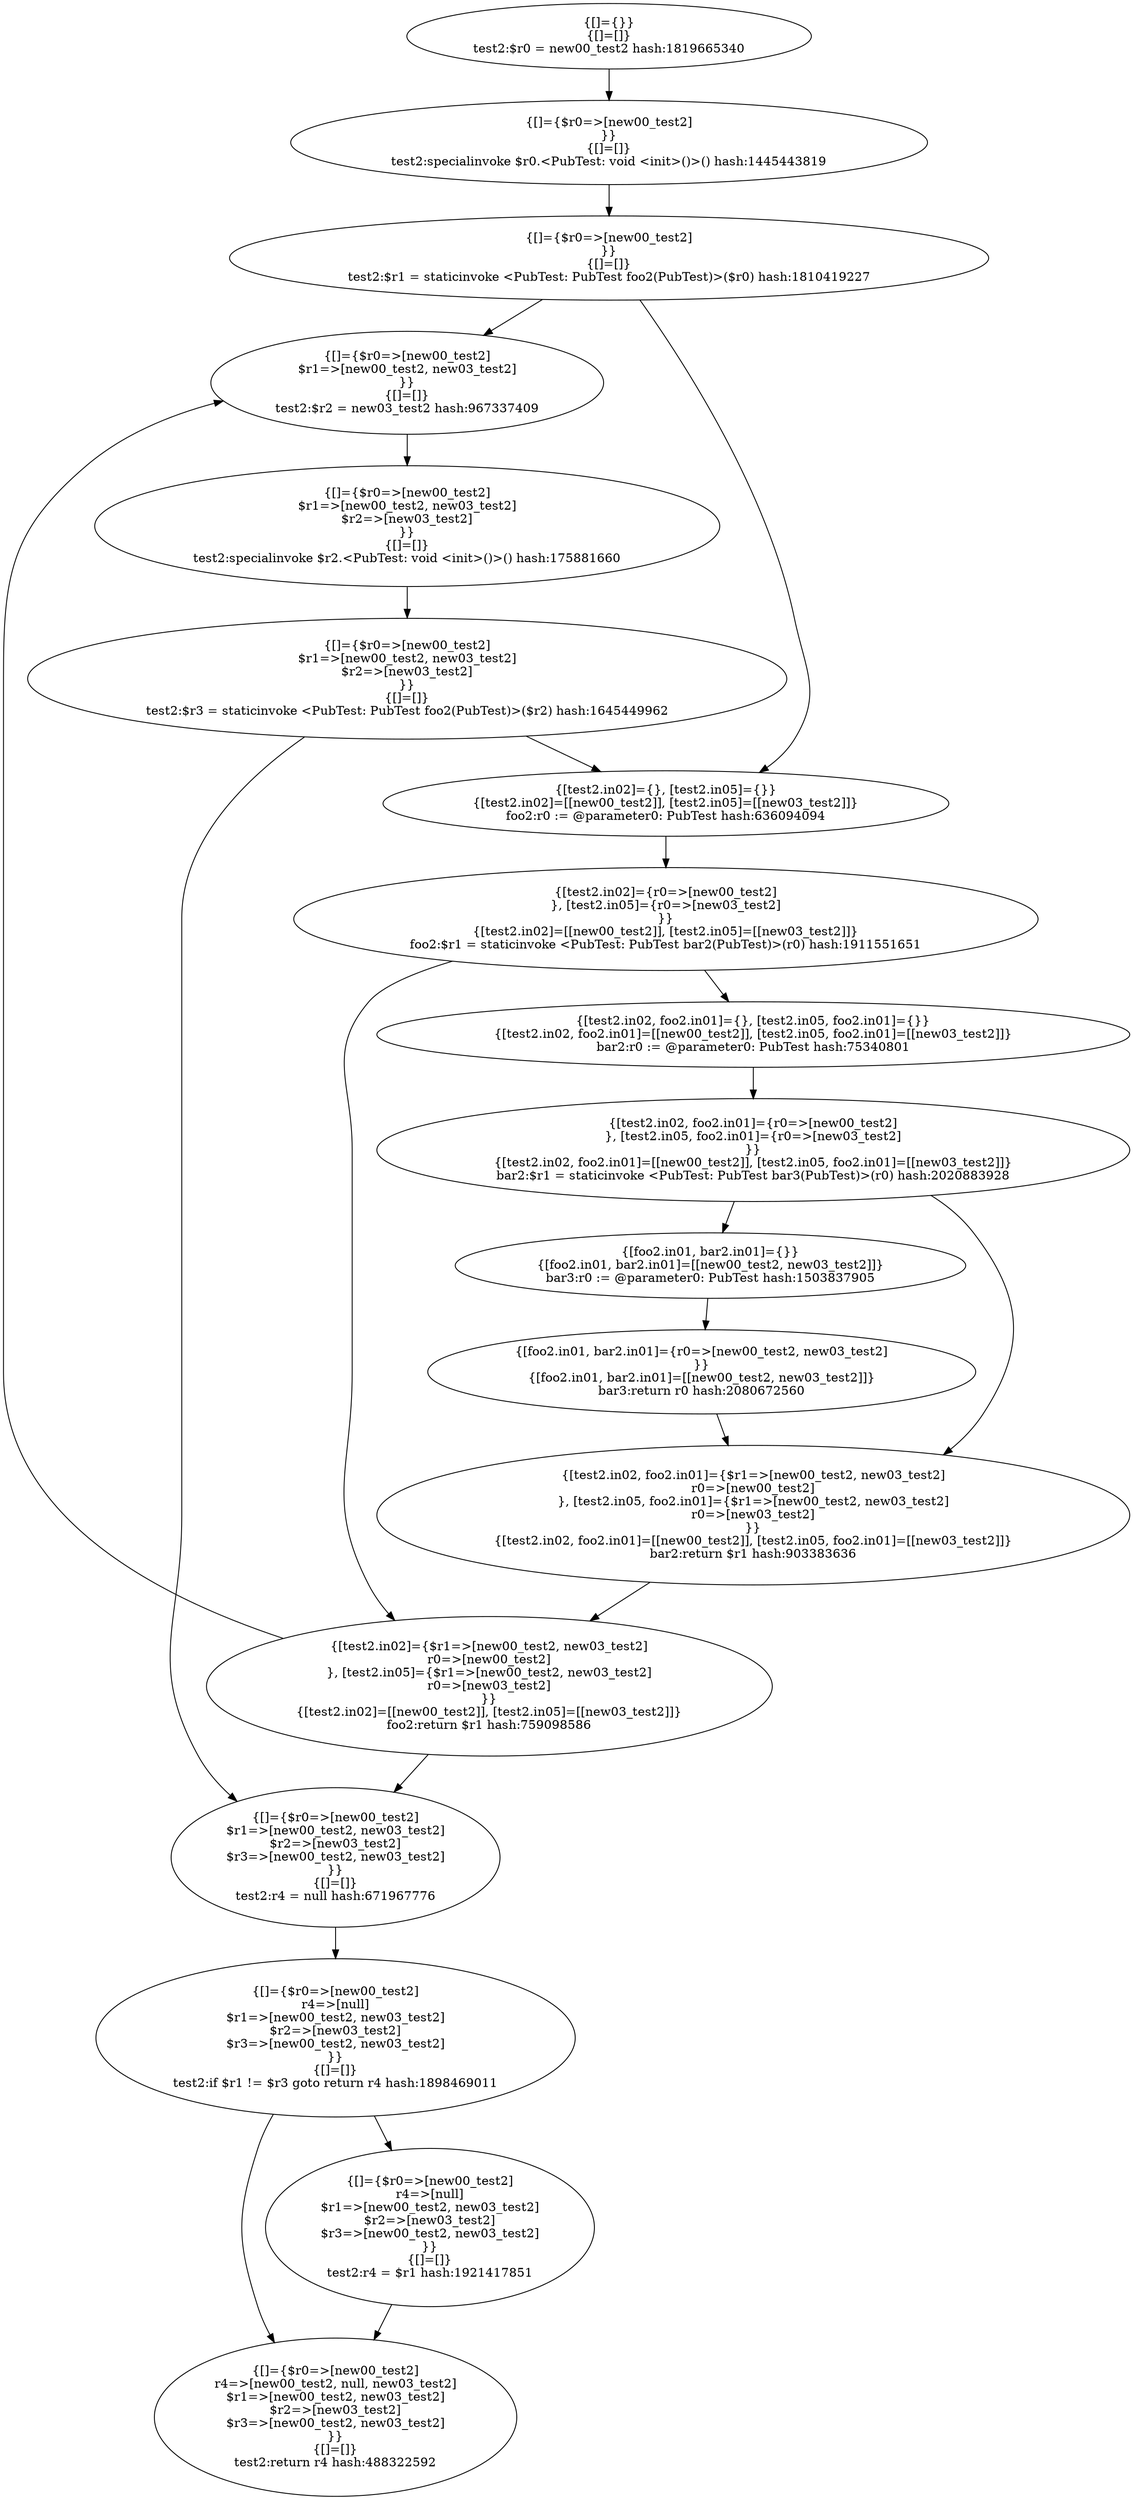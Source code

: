 digraph "./target1-pub/PubTest.test2" {
    "{[]={}}
{[]=[]}
test2:$r0 = new00_test2 hash:1819665340";
    "{[]={$r0=>[new00_test2]
}}
{[]=[]}
test2:specialinvoke $r0.<PubTest: void <init>()>() hash:1445443819";
    "{[]={$r0=>[new00_test2]
}}
{[]=[]}
test2:$r1 = staticinvoke <PubTest: PubTest foo2(PubTest)>($r0) hash:1810419227";
    "{[]={$r0=>[new00_test2]
$r1=>[new00_test2, new03_test2]
}}
{[]=[]}
test2:$r2 = new03_test2 hash:967337409";
    "{[]={$r0=>[new00_test2]
$r1=>[new00_test2, new03_test2]
$r2=>[new03_test2]
}}
{[]=[]}
test2:specialinvoke $r2.<PubTest: void <init>()>() hash:175881660";
    "{[]={$r0=>[new00_test2]
$r1=>[new00_test2, new03_test2]
$r2=>[new03_test2]
}}
{[]=[]}
test2:$r3 = staticinvoke <PubTest: PubTest foo2(PubTest)>($r2) hash:1645449962";
    "{[]={$r0=>[new00_test2]
$r1=>[new00_test2, new03_test2]
$r2=>[new03_test2]
$r3=>[new00_test2, new03_test2]
}}
{[]=[]}
test2:r4 = null hash:671967776";
    "{[]={$r0=>[new00_test2]
r4=>[null]
$r1=>[new00_test2, new03_test2]
$r2=>[new03_test2]
$r3=>[new00_test2, new03_test2]
}}
{[]=[]}
test2:if $r1 != $r3 goto return r4 hash:1898469011";
    "{[]={$r0=>[new00_test2]
r4=>[null]
$r1=>[new00_test2, new03_test2]
$r2=>[new03_test2]
$r3=>[new00_test2, new03_test2]
}}
{[]=[]}
test2:r4 = $r1 hash:1921417851";
    "{[]={$r0=>[new00_test2]
r4=>[new00_test2, null, new03_test2]
$r1=>[new00_test2, new03_test2]
$r2=>[new03_test2]
$r3=>[new00_test2, new03_test2]
}}
{[]=[]}
test2:return r4 hash:488322592";
    "{[test2.in02]={}, [test2.in05]={}}
{[test2.in02]=[[new00_test2]], [test2.in05]=[[new03_test2]]}
foo2:r0 := @parameter0: PubTest hash:636094094";
    "{[test2.in02]={r0=>[new00_test2]
}, [test2.in05]={r0=>[new03_test2]
}}
{[test2.in02]=[[new00_test2]], [test2.in05]=[[new03_test2]]}
foo2:$r1 = staticinvoke <PubTest: PubTest bar2(PubTest)>(r0) hash:1911551651";
    "{[test2.in02]={$r1=>[new00_test2, new03_test2]
r0=>[new00_test2]
}, [test2.in05]={$r1=>[new00_test2, new03_test2]
r0=>[new03_test2]
}}
{[test2.in02]=[[new00_test2]], [test2.in05]=[[new03_test2]]}
foo2:return $r1 hash:759098586";
    "{[test2.in02, foo2.in01]={}, [test2.in05, foo2.in01]={}}
{[test2.in02, foo2.in01]=[[new00_test2]], [test2.in05, foo2.in01]=[[new03_test2]]}
bar2:r0 := @parameter0: PubTest hash:75340801";
    "{[test2.in02, foo2.in01]={r0=>[new00_test2]
}, [test2.in05, foo2.in01]={r0=>[new03_test2]
}}
{[test2.in02, foo2.in01]=[[new00_test2]], [test2.in05, foo2.in01]=[[new03_test2]]}
bar2:$r1 = staticinvoke <PubTest: PubTest bar3(PubTest)>(r0) hash:2020883928";
    "{[test2.in02, foo2.in01]={$r1=>[new00_test2, new03_test2]
r0=>[new00_test2]
}, [test2.in05, foo2.in01]={$r1=>[new00_test2, new03_test2]
r0=>[new03_test2]
}}
{[test2.in02, foo2.in01]=[[new00_test2]], [test2.in05, foo2.in01]=[[new03_test2]]}
bar2:return $r1 hash:903383636";
    "{[foo2.in01, bar2.in01]={}}
{[foo2.in01, bar2.in01]=[[new00_test2, new03_test2]]}
bar3:r0 := @parameter0: PubTest hash:1503837905";
    "{[foo2.in01, bar2.in01]={r0=>[new00_test2, new03_test2]
}}
{[foo2.in01, bar2.in01]=[[new00_test2, new03_test2]]}
bar3:return r0 hash:2080672560";
    "{[]={}}
{[]=[]}
test2:$r0 = new00_test2 hash:1819665340"->"{[]={$r0=>[new00_test2]
}}
{[]=[]}
test2:specialinvoke $r0.<PubTest: void <init>()>() hash:1445443819";
    "{[]={$r0=>[new00_test2]
}}
{[]=[]}
test2:specialinvoke $r0.<PubTest: void <init>()>() hash:1445443819"->"{[]={$r0=>[new00_test2]
}}
{[]=[]}
test2:$r1 = staticinvoke <PubTest: PubTest foo2(PubTest)>($r0) hash:1810419227";
    "{[]={$r0=>[new00_test2]
}}
{[]=[]}
test2:$r1 = staticinvoke <PubTest: PubTest foo2(PubTest)>($r0) hash:1810419227"->"{[test2.in02]={}, [test2.in05]={}}
{[test2.in02]=[[new00_test2]], [test2.in05]=[[new03_test2]]}
foo2:r0 := @parameter0: PubTest hash:636094094";
    "{[]={$r0=>[new00_test2]
}}
{[]=[]}
test2:$r1 = staticinvoke <PubTest: PubTest foo2(PubTest)>($r0) hash:1810419227"->"{[]={$r0=>[new00_test2]
$r1=>[new00_test2, new03_test2]
}}
{[]=[]}
test2:$r2 = new03_test2 hash:967337409";
    "{[]={$r0=>[new00_test2]
$r1=>[new00_test2, new03_test2]
}}
{[]=[]}
test2:$r2 = new03_test2 hash:967337409"->"{[]={$r0=>[new00_test2]
$r1=>[new00_test2, new03_test2]
$r2=>[new03_test2]
}}
{[]=[]}
test2:specialinvoke $r2.<PubTest: void <init>()>() hash:175881660";
    "{[]={$r0=>[new00_test2]
$r1=>[new00_test2, new03_test2]
$r2=>[new03_test2]
}}
{[]=[]}
test2:specialinvoke $r2.<PubTest: void <init>()>() hash:175881660"->"{[]={$r0=>[new00_test2]
$r1=>[new00_test2, new03_test2]
$r2=>[new03_test2]
}}
{[]=[]}
test2:$r3 = staticinvoke <PubTest: PubTest foo2(PubTest)>($r2) hash:1645449962";
    "{[]={$r0=>[new00_test2]
$r1=>[new00_test2, new03_test2]
$r2=>[new03_test2]
}}
{[]=[]}
test2:$r3 = staticinvoke <PubTest: PubTest foo2(PubTest)>($r2) hash:1645449962"->"{[test2.in02]={}, [test2.in05]={}}
{[test2.in02]=[[new00_test2]], [test2.in05]=[[new03_test2]]}
foo2:r0 := @parameter0: PubTest hash:636094094";
    "{[]={$r0=>[new00_test2]
$r1=>[new00_test2, new03_test2]
$r2=>[new03_test2]
}}
{[]=[]}
test2:$r3 = staticinvoke <PubTest: PubTest foo2(PubTest)>($r2) hash:1645449962"->"{[]={$r0=>[new00_test2]
$r1=>[new00_test2, new03_test2]
$r2=>[new03_test2]
$r3=>[new00_test2, new03_test2]
}}
{[]=[]}
test2:r4 = null hash:671967776";
    "{[]={$r0=>[new00_test2]
$r1=>[new00_test2, new03_test2]
$r2=>[new03_test2]
$r3=>[new00_test2, new03_test2]
}}
{[]=[]}
test2:r4 = null hash:671967776"->"{[]={$r0=>[new00_test2]
r4=>[null]
$r1=>[new00_test2, new03_test2]
$r2=>[new03_test2]
$r3=>[new00_test2, new03_test2]
}}
{[]=[]}
test2:if $r1 != $r3 goto return r4 hash:1898469011";
    "{[]={$r0=>[new00_test2]
r4=>[null]
$r1=>[new00_test2, new03_test2]
$r2=>[new03_test2]
$r3=>[new00_test2, new03_test2]
}}
{[]=[]}
test2:if $r1 != $r3 goto return r4 hash:1898469011"->"{[]={$r0=>[new00_test2]
r4=>[null]
$r1=>[new00_test2, new03_test2]
$r2=>[new03_test2]
$r3=>[new00_test2, new03_test2]
}}
{[]=[]}
test2:r4 = $r1 hash:1921417851";
    "{[]={$r0=>[new00_test2]
r4=>[null]
$r1=>[new00_test2, new03_test2]
$r2=>[new03_test2]
$r3=>[new00_test2, new03_test2]
}}
{[]=[]}
test2:if $r1 != $r3 goto return r4 hash:1898469011"->"{[]={$r0=>[new00_test2]
r4=>[new00_test2, null, new03_test2]
$r1=>[new00_test2, new03_test2]
$r2=>[new03_test2]
$r3=>[new00_test2, new03_test2]
}}
{[]=[]}
test2:return r4 hash:488322592";
    "{[]={$r0=>[new00_test2]
r4=>[null]
$r1=>[new00_test2, new03_test2]
$r2=>[new03_test2]
$r3=>[new00_test2, new03_test2]
}}
{[]=[]}
test2:r4 = $r1 hash:1921417851"->"{[]={$r0=>[new00_test2]
r4=>[new00_test2, null, new03_test2]
$r1=>[new00_test2, new03_test2]
$r2=>[new03_test2]
$r3=>[new00_test2, new03_test2]
}}
{[]=[]}
test2:return r4 hash:488322592";
    "{[test2.in02]={}, [test2.in05]={}}
{[test2.in02]=[[new00_test2]], [test2.in05]=[[new03_test2]]}
foo2:r0 := @parameter0: PubTest hash:636094094"->"{[test2.in02]={r0=>[new00_test2]
}, [test2.in05]={r0=>[new03_test2]
}}
{[test2.in02]=[[new00_test2]], [test2.in05]=[[new03_test2]]}
foo2:$r1 = staticinvoke <PubTest: PubTest bar2(PubTest)>(r0) hash:1911551651";
    "{[test2.in02]={r0=>[new00_test2]
}, [test2.in05]={r0=>[new03_test2]
}}
{[test2.in02]=[[new00_test2]], [test2.in05]=[[new03_test2]]}
foo2:$r1 = staticinvoke <PubTest: PubTest bar2(PubTest)>(r0) hash:1911551651"->"{[test2.in02, foo2.in01]={}, [test2.in05, foo2.in01]={}}
{[test2.in02, foo2.in01]=[[new00_test2]], [test2.in05, foo2.in01]=[[new03_test2]]}
bar2:r0 := @parameter0: PubTest hash:75340801";
    "{[test2.in02]={r0=>[new00_test2]
}, [test2.in05]={r0=>[new03_test2]
}}
{[test2.in02]=[[new00_test2]], [test2.in05]=[[new03_test2]]}
foo2:$r1 = staticinvoke <PubTest: PubTest bar2(PubTest)>(r0) hash:1911551651"->"{[test2.in02]={$r1=>[new00_test2, new03_test2]
r0=>[new00_test2]
}, [test2.in05]={$r1=>[new00_test2, new03_test2]
r0=>[new03_test2]
}}
{[test2.in02]=[[new00_test2]], [test2.in05]=[[new03_test2]]}
foo2:return $r1 hash:759098586";
    "{[test2.in02]={$r1=>[new00_test2, new03_test2]
r0=>[new00_test2]
}, [test2.in05]={$r1=>[new00_test2, new03_test2]
r0=>[new03_test2]
}}
{[test2.in02]=[[new00_test2]], [test2.in05]=[[new03_test2]]}
foo2:return $r1 hash:759098586"->"{[]={$r0=>[new00_test2]
$r1=>[new00_test2, new03_test2]
}}
{[]=[]}
test2:$r2 = new03_test2 hash:967337409";
    "{[test2.in02]={$r1=>[new00_test2, new03_test2]
r0=>[new00_test2]
}, [test2.in05]={$r1=>[new00_test2, new03_test2]
r0=>[new03_test2]
}}
{[test2.in02]=[[new00_test2]], [test2.in05]=[[new03_test2]]}
foo2:return $r1 hash:759098586"->"{[]={$r0=>[new00_test2]
$r1=>[new00_test2, new03_test2]
$r2=>[new03_test2]
$r3=>[new00_test2, new03_test2]
}}
{[]=[]}
test2:r4 = null hash:671967776";
    "{[test2.in02, foo2.in01]={}, [test2.in05, foo2.in01]={}}
{[test2.in02, foo2.in01]=[[new00_test2]], [test2.in05, foo2.in01]=[[new03_test2]]}
bar2:r0 := @parameter0: PubTest hash:75340801"->"{[test2.in02, foo2.in01]={r0=>[new00_test2]
}, [test2.in05, foo2.in01]={r0=>[new03_test2]
}}
{[test2.in02, foo2.in01]=[[new00_test2]], [test2.in05, foo2.in01]=[[new03_test2]]}
bar2:$r1 = staticinvoke <PubTest: PubTest bar3(PubTest)>(r0) hash:2020883928";
    "{[test2.in02, foo2.in01]={r0=>[new00_test2]
}, [test2.in05, foo2.in01]={r0=>[new03_test2]
}}
{[test2.in02, foo2.in01]=[[new00_test2]], [test2.in05, foo2.in01]=[[new03_test2]]}
bar2:$r1 = staticinvoke <PubTest: PubTest bar3(PubTest)>(r0) hash:2020883928"->"{[foo2.in01, bar2.in01]={}}
{[foo2.in01, bar2.in01]=[[new00_test2, new03_test2]]}
bar3:r0 := @parameter0: PubTest hash:1503837905";
    "{[test2.in02, foo2.in01]={r0=>[new00_test2]
}, [test2.in05, foo2.in01]={r0=>[new03_test2]
}}
{[test2.in02, foo2.in01]=[[new00_test2]], [test2.in05, foo2.in01]=[[new03_test2]]}
bar2:$r1 = staticinvoke <PubTest: PubTest bar3(PubTest)>(r0) hash:2020883928"->"{[test2.in02, foo2.in01]={$r1=>[new00_test2, new03_test2]
r0=>[new00_test2]
}, [test2.in05, foo2.in01]={$r1=>[new00_test2, new03_test2]
r0=>[new03_test2]
}}
{[test2.in02, foo2.in01]=[[new00_test2]], [test2.in05, foo2.in01]=[[new03_test2]]}
bar2:return $r1 hash:903383636";
    "{[test2.in02, foo2.in01]={$r1=>[new00_test2, new03_test2]
r0=>[new00_test2]
}, [test2.in05, foo2.in01]={$r1=>[new00_test2, new03_test2]
r0=>[new03_test2]
}}
{[test2.in02, foo2.in01]=[[new00_test2]], [test2.in05, foo2.in01]=[[new03_test2]]}
bar2:return $r1 hash:903383636"->"{[test2.in02]={$r1=>[new00_test2, new03_test2]
r0=>[new00_test2]
}, [test2.in05]={$r1=>[new00_test2, new03_test2]
r0=>[new03_test2]
}}
{[test2.in02]=[[new00_test2]], [test2.in05]=[[new03_test2]]}
foo2:return $r1 hash:759098586";
    "{[foo2.in01, bar2.in01]={}}
{[foo2.in01, bar2.in01]=[[new00_test2, new03_test2]]}
bar3:r0 := @parameter0: PubTest hash:1503837905"->"{[foo2.in01, bar2.in01]={r0=>[new00_test2, new03_test2]
}}
{[foo2.in01, bar2.in01]=[[new00_test2, new03_test2]]}
bar3:return r0 hash:2080672560";
    "{[foo2.in01, bar2.in01]={r0=>[new00_test2, new03_test2]
}}
{[foo2.in01, bar2.in01]=[[new00_test2, new03_test2]]}
bar3:return r0 hash:2080672560"->"{[test2.in02, foo2.in01]={$r1=>[new00_test2, new03_test2]
r0=>[new00_test2]
}, [test2.in05, foo2.in01]={$r1=>[new00_test2, new03_test2]
r0=>[new03_test2]
}}
{[test2.in02, foo2.in01]=[[new00_test2]], [test2.in05, foo2.in01]=[[new03_test2]]}
bar2:return $r1 hash:903383636";
}

